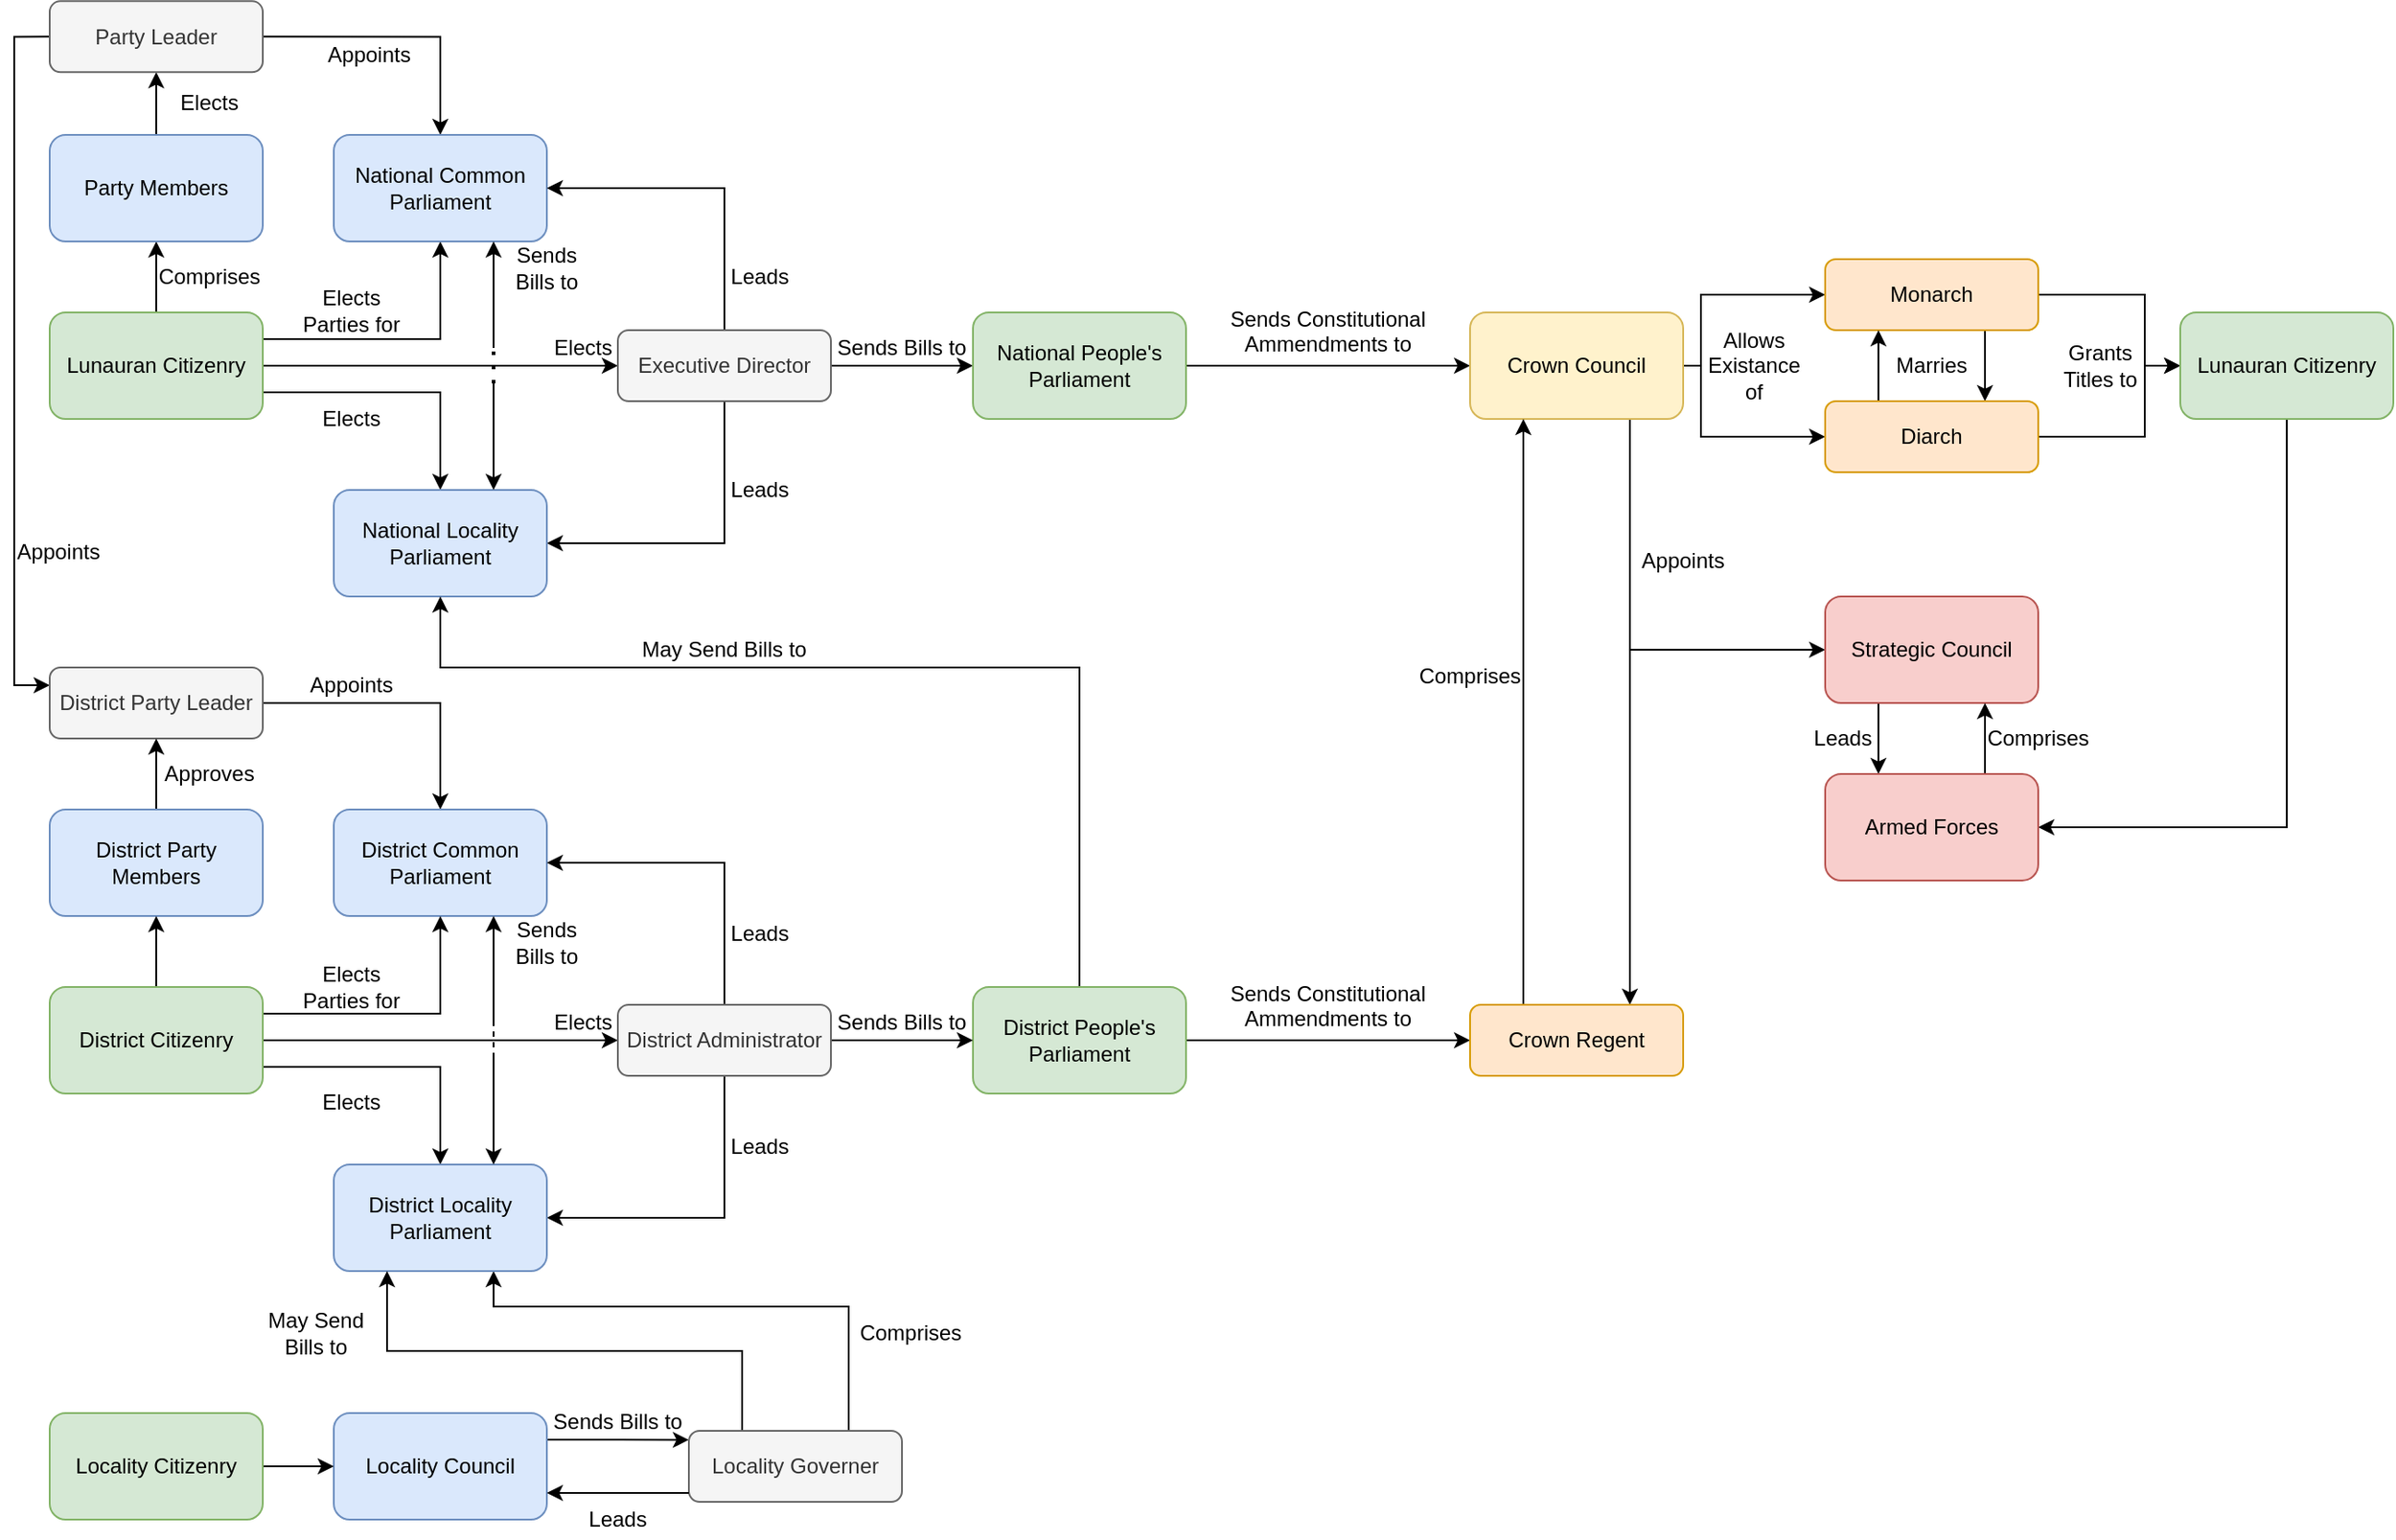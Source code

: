 <mxfile version="24.4.0" type="device">
  <diagram name="Page-1" id="6h7XjxKtgOni8jH2CvwF">
    <mxGraphModel dx="636" dy="606" grid="0" gridSize="10" guides="1" tooltips="1" connect="1" arrows="1" fold="1" page="0" pageScale="1" pageWidth="827" pageHeight="1169" math="0" shadow="0">
      <root>
        <mxCell id="0" />
        <mxCell id="1" parent="0" />
        <mxCell id="_URF-IYy2UcD4--xPC-q-4" style="edgeStyle=orthogonalEdgeStyle;rounded=0;orthogonalLoop=1;jettySize=auto;html=1;exitX=0.5;exitY=0;exitDx=0;exitDy=0;entryX=0.5;entryY=1;entryDx=0;entryDy=0;" parent="1" source="_URF-IYy2UcD4--xPC-q-2" target="_URF-IYy2UcD4--xPC-q-3" edge="1">
          <mxGeometry relative="1" as="geometry" />
        </mxCell>
        <mxCell id="_URF-IYy2UcD4--xPC-q-30" style="edgeStyle=orthogonalEdgeStyle;rounded=0;orthogonalLoop=1;jettySize=auto;html=1;exitX=1;exitY=0.25;exitDx=0;exitDy=0;entryX=0.5;entryY=1;entryDx=0;entryDy=0;" parent="1" source="_URF-IYy2UcD4--xPC-q-2" target="_URF-IYy2UcD4--xPC-q-9" edge="1">
          <mxGeometry relative="1" as="geometry" />
        </mxCell>
        <mxCell id="_URF-IYy2UcD4--xPC-q-31" style="edgeStyle=orthogonalEdgeStyle;rounded=0;orthogonalLoop=1;jettySize=auto;html=1;exitX=1;exitY=0.5;exitDx=0;exitDy=0;entryX=0;entryY=0.5;entryDx=0;entryDy=0;" parent="1" source="_URF-IYy2UcD4--xPC-q-2" target="_URF-IYy2UcD4--xPC-q-14" edge="1">
          <mxGeometry relative="1" as="geometry" />
        </mxCell>
        <mxCell id="_URF-IYy2UcD4--xPC-q-32" style="edgeStyle=orthogonalEdgeStyle;rounded=0;orthogonalLoop=1;jettySize=auto;html=1;exitX=1;exitY=0.75;exitDx=0;exitDy=0;entryX=0.5;entryY=0;entryDx=0;entryDy=0;" parent="1" source="_URF-IYy2UcD4--xPC-q-2" target="_URF-IYy2UcD4--xPC-q-21" edge="1">
          <mxGeometry relative="1" as="geometry" />
        </mxCell>
        <mxCell id="_URF-IYy2UcD4--xPC-q-2" value="Lunauran Citizenry" style="rounded=1;whiteSpace=wrap;html=1;fillColor=#d5e8d4;strokeColor=#82b366;" parent="1" vertex="1">
          <mxGeometry x="720" y="440" width="120" height="60" as="geometry" />
        </mxCell>
        <mxCell id="_URF-IYy2UcD4--xPC-q-7" style="edgeStyle=orthogonalEdgeStyle;rounded=0;orthogonalLoop=1;jettySize=auto;html=1;exitX=0.5;exitY=0;exitDx=0;exitDy=0;entryX=0.5;entryY=1;entryDx=0;entryDy=0;" parent="1" source="_URF-IYy2UcD4--xPC-q-3" target="_URF-IYy2UcD4--xPC-q-6" edge="1">
          <mxGeometry relative="1" as="geometry" />
        </mxCell>
        <mxCell id="_URF-IYy2UcD4--xPC-q-3" value="Party Members" style="rounded=1;whiteSpace=wrap;html=1;fillColor=#dae8fc;strokeColor=#6c8ebf;" parent="1" vertex="1">
          <mxGeometry x="720" y="340" width="120" height="60" as="geometry" />
        </mxCell>
        <mxCell id="_URF-IYy2UcD4--xPC-q-5" value="Comprises" style="text;html=1;strokeColor=none;fillColor=none;align=center;verticalAlign=middle;whiteSpace=wrap;rounded=0;" parent="1" vertex="1">
          <mxGeometry x="780" y="400" width="60" height="40" as="geometry" />
        </mxCell>
        <mxCell id="_URF-IYy2UcD4--xPC-q-12" style="edgeStyle=orthogonalEdgeStyle;rounded=0;orthogonalLoop=1;jettySize=auto;html=1;exitX=1;exitY=0.5;exitDx=0;exitDy=0;entryX=0.5;entryY=0;entryDx=0;entryDy=0;" parent="1" source="_URF-IYy2UcD4--xPC-q-6" target="_URF-IYy2UcD4--xPC-q-9" edge="1">
          <mxGeometry relative="1" as="geometry" />
        </mxCell>
        <mxCell id="Ne2coA8cGAYrNEIjAPdo-8" style="edgeStyle=orthogonalEdgeStyle;rounded=0;orthogonalLoop=1;jettySize=auto;html=1;exitX=0;exitY=0.5;exitDx=0;exitDy=0;entryX=0;entryY=0.25;entryDx=0;entryDy=0;" parent="1" source="_URF-IYy2UcD4--xPC-q-6" target="Ne2coA8cGAYrNEIjAPdo-5" edge="1">
          <mxGeometry relative="1" as="geometry">
            <Array as="points">
              <mxPoint x="700" y="285" />
              <mxPoint x="700" y="650" />
            </Array>
          </mxGeometry>
        </mxCell>
        <mxCell id="_URF-IYy2UcD4--xPC-q-6" value="Party Leader" style="rounded=1;whiteSpace=wrap;html=1;fillColor=#f5f5f5;fontColor=#333333;strokeColor=#666666;" parent="1" vertex="1">
          <mxGeometry x="720" y="264.66" width="120" height="40" as="geometry" />
        </mxCell>
        <mxCell id="_URF-IYy2UcD4--xPC-q-8" value="Elects" style="text;html=1;strokeColor=none;fillColor=none;align=center;verticalAlign=middle;whiteSpace=wrap;rounded=0;" parent="1" vertex="1">
          <mxGeometry x="780" y="304.66" width="60" height="35.34" as="geometry" />
        </mxCell>
        <mxCell id="_URF-IYy2UcD4--xPC-q-9" value="National Common Parliament" style="rounded=1;whiteSpace=wrap;html=1;fillColor=#dae8fc;strokeColor=#6c8ebf;" parent="1" vertex="1">
          <mxGeometry x="880" y="340" width="120" height="60" as="geometry" />
        </mxCell>
        <mxCell id="_URF-IYy2UcD4--xPC-q-11" value="Elects Parties for" style="text;html=1;strokeColor=none;fillColor=none;align=center;verticalAlign=middle;whiteSpace=wrap;rounded=0;" parent="1" vertex="1">
          <mxGeometry x="860" y="424" width="60" height="30" as="geometry" />
        </mxCell>
        <mxCell id="_URF-IYy2UcD4--xPC-q-13" value="Appoints" style="text;html=1;strokeColor=none;fillColor=none;align=center;verticalAlign=middle;whiteSpace=wrap;rounded=0;" parent="1" vertex="1">
          <mxGeometry x="870" y="280" width="60" height="30" as="geometry" />
        </mxCell>
        <mxCell id="_URF-IYy2UcD4--xPC-q-24" style="edgeStyle=orthogonalEdgeStyle;rounded=0;orthogonalLoop=1;jettySize=auto;html=1;exitX=0.5;exitY=0;exitDx=0;exitDy=0;entryX=1;entryY=0.5;entryDx=0;entryDy=0;" parent="1" source="_URF-IYy2UcD4--xPC-q-14" target="_URF-IYy2UcD4--xPC-q-9" edge="1">
          <mxGeometry relative="1" as="geometry" />
        </mxCell>
        <mxCell id="_URF-IYy2UcD4--xPC-q-26" style="edgeStyle=orthogonalEdgeStyle;rounded=0;orthogonalLoop=1;jettySize=auto;html=1;exitX=0.5;exitY=1;exitDx=0;exitDy=0;entryX=1;entryY=0.5;entryDx=0;entryDy=0;" parent="1" source="_URF-IYy2UcD4--xPC-q-14" target="_URF-IYy2UcD4--xPC-q-21" edge="1">
          <mxGeometry relative="1" as="geometry" />
        </mxCell>
        <mxCell id="Ne2coA8cGAYrNEIjAPdo-2" style="edgeStyle=orthogonalEdgeStyle;rounded=0;orthogonalLoop=1;jettySize=auto;html=1;exitX=1;exitY=0.5;exitDx=0;exitDy=0;entryX=0;entryY=0.5;entryDx=0;entryDy=0;" parent="1" source="_URF-IYy2UcD4--xPC-q-14" target="Ne2coA8cGAYrNEIjAPdo-1" edge="1">
          <mxGeometry relative="1" as="geometry" />
        </mxCell>
        <mxCell id="_URF-IYy2UcD4--xPC-q-14" value="Executive Director" style="rounded=1;whiteSpace=wrap;html=1;fillColor=#f5f5f5;fontColor=#333333;strokeColor=#666666;" parent="1" vertex="1">
          <mxGeometry x="1040" y="450" width="120" height="40" as="geometry" />
        </mxCell>
        <mxCell id="_URF-IYy2UcD4--xPC-q-16" value="Elects" style="text;html=1;align=center;verticalAlign=middle;resizable=1;points=[];autosize=1;strokeColor=none;fillColor=none;" parent="1" vertex="1">
          <mxGeometry x="1000" y="450" width="40" height="20" as="geometry" />
        </mxCell>
        <mxCell id="_URF-IYy2UcD4--xPC-q-20" value="Leads" style="text;html=1;strokeColor=none;fillColor=none;align=center;verticalAlign=middle;whiteSpace=wrap;rounded=0;" parent="1" vertex="1">
          <mxGeometry x="1100" y="400" width="40" height="40" as="geometry" />
        </mxCell>
        <mxCell id="_URF-IYy2UcD4--xPC-q-21" value="National Locality Parliament" style="rounded=1;whiteSpace=wrap;html=1;fillColor=#dae8fc;strokeColor=#6c8ebf;" parent="1" vertex="1">
          <mxGeometry x="880" y="540" width="120" height="60" as="geometry" />
        </mxCell>
        <mxCell id="_URF-IYy2UcD4--xPC-q-28" value="Leads" style="text;html=1;strokeColor=none;fillColor=none;align=center;verticalAlign=middle;whiteSpace=wrap;rounded=0;" parent="1" vertex="1">
          <mxGeometry x="1100" y="520" width="40" height="40" as="geometry" />
        </mxCell>
        <mxCell id="_URF-IYy2UcD4--xPC-q-29" value="Elects" style="text;html=1;strokeColor=none;fillColor=none;align=center;verticalAlign=middle;whiteSpace=wrap;rounded=0;" parent="1" vertex="1">
          <mxGeometry x="860" y="485" width="60" height="30" as="geometry" />
        </mxCell>
        <mxCell id="_URF-IYy2UcD4--xPC-q-33" value="" style="endArrow=classic;html=1;rounded=0;entryX=0.75;entryY=1;entryDx=0;entryDy=0;" parent="1" target="_URF-IYy2UcD4--xPC-q-9" edge="1">
          <mxGeometry width="50" height="50" relative="1" as="geometry">
            <mxPoint x="970" y="460" as="sourcePoint" />
            <mxPoint x="990" y="420" as="targetPoint" />
          </mxGeometry>
        </mxCell>
        <mxCell id="_URF-IYy2UcD4--xPC-q-35" value="" style="endArrow=none;html=1;rounded=0;entryX=0.75;entryY=1;entryDx=0;entryDy=0;startArrow=classic;startFill=1;endFill=0;" parent="1" edge="1">
          <mxGeometry width="50" height="50" relative="1" as="geometry">
            <mxPoint x="970" y="540" as="sourcePoint" />
            <mxPoint x="970" y="480" as="targetPoint" />
          </mxGeometry>
        </mxCell>
        <mxCell id="_URF-IYy2UcD4--xPC-q-36" value="" style="endArrow=none;dashed=1;html=1;dashPattern=1 3;strokeWidth=2;rounded=0;" parent="1" edge="1">
          <mxGeometry width="50" height="50" relative="1" as="geometry">
            <mxPoint x="970" y="480" as="sourcePoint" />
            <mxPoint x="970" y="460" as="targetPoint" />
          </mxGeometry>
        </mxCell>
        <mxCell id="_URF-IYy2UcD4--xPC-q-37" value="Sends Bills to" style="text;html=1;strokeColor=none;fillColor=none;align=center;verticalAlign=middle;whiteSpace=wrap;rounded=0;" parent="1" vertex="1">
          <mxGeometry x="970" y="400" width="60" height="30" as="geometry" />
        </mxCell>
        <mxCell id="Ne2coA8cGAYrNEIjAPdo-53" style="edgeStyle=orthogonalEdgeStyle;rounded=0;orthogonalLoop=1;jettySize=auto;html=1;exitX=1;exitY=0.5;exitDx=0;exitDy=0;entryX=0;entryY=0.5;entryDx=0;entryDy=0;" parent="1" source="Ne2coA8cGAYrNEIjAPdo-1" target="Ne2coA8cGAYrNEIjAPdo-51" edge="1">
          <mxGeometry relative="1" as="geometry" />
        </mxCell>
        <mxCell id="Ne2coA8cGAYrNEIjAPdo-1" value="National People&#39;s Parliament" style="rounded=1;whiteSpace=wrap;html=1;fillColor=#d5e8d4;strokeColor=#82b366;" parent="1" vertex="1">
          <mxGeometry x="1240" y="440" width="120" height="60" as="geometry" />
        </mxCell>
        <mxCell id="Ne2coA8cGAYrNEIjAPdo-3" value="Sends Bills to" style="text;html=1;strokeColor=none;fillColor=none;align=center;verticalAlign=middle;whiteSpace=wrap;rounded=0;" parent="1" vertex="1">
          <mxGeometry x="1160" y="450" width="80" height="20" as="geometry" />
        </mxCell>
        <mxCell id="Ne2coA8cGAYrNEIjAPdo-30" style="edgeStyle=orthogonalEdgeStyle;rounded=0;orthogonalLoop=1;jettySize=auto;html=1;exitX=0.5;exitY=0;exitDx=0;exitDy=0;entryX=0.5;entryY=1;entryDx=0;entryDy=0;" parent="1" source="Ne2coA8cGAYrNEIjAPdo-4" target="_URF-IYy2UcD4--xPC-q-21" edge="1">
          <mxGeometry relative="1" as="geometry">
            <Array as="points">
              <mxPoint x="1300" y="640" />
              <mxPoint x="940" y="640" />
            </Array>
          </mxGeometry>
        </mxCell>
        <mxCell id="Ne2coA8cGAYrNEIjAPdo-54" style="edgeStyle=orthogonalEdgeStyle;rounded=0;orthogonalLoop=1;jettySize=auto;html=1;exitX=1;exitY=0.5;exitDx=0;exitDy=0;entryX=0;entryY=0.5;entryDx=0;entryDy=0;" parent="1" source="Ne2coA8cGAYrNEIjAPdo-4" target="Ne2coA8cGAYrNEIjAPdo-52" edge="1">
          <mxGeometry relative="1" as="geometry" />
        </mxCell>
        <mxCell id="Ne2coA8cGAYrNEIjAPdo-4" value="District People&#39;s Parliament" style="rounded=1;whiteSpace=wrap;html=1;fillColor=#d5e8d4;strokeColor=#82b366;" parent="1" vertex="1">
          <mxGeometry x="1240" y="820" width="120" height="60" as="geometry" />
        </mxCell>
        <mxCell id="Ne2coA8cGAYrNEIjAPdo-13" style="edgeStyle=orthogonalEdgeStyle;rounded=0;orthogonalLoop=1;jettySize=auto;html=1;exitX=1;exitY=0.5;exitDx=0;exitDy=0;entryX=0.5;entryY=0;entryDx=0;entryDy=0;" parent="1" source="Ne2coA8cGAYrNEIjAPdo-5" target="Ne2coA8cGAYrNEIjAPdo-12" edge="1">
          <mxGeometry relative="1" as="geometry" />
        </mxCell>
        <mxCell id="Ne2coA8cGAYrNEIjAPdo-5" value="District Party Leader" style="rounded=1;whiteSpace=wrap;html=1;fillColor=#f5f5f5;fontColor=#333333;strokeColor=#666666;" parent="1" vertex="1">
          <mxGeometry x="720" y="640" width="120" height="40" as="geometry" />
        </mxCell>
        <mxCell id="Ne2coA8cGAYrNEIjAPdo-7" value="Appoints" style="text;html=1;strokeColor=none;fillColor=none;align=center;verticalAlign=middle;whiteSpace=wrap;rounded=0;" parent="1" vertex="1">
          <mxGeometry x="700" y="560" width="50" height="30" as="geometry" />
        </mxCell>
        <mxCell id="Ne2coA8cGAYrNEIjAPdo-10" style="edgeStyle=orthogonalEdgeStyle;rounded=0;orthogonalLoop=1;jettySize=auto;html=1;exitX=0.5;exitY=0;exitDx=0;exitDy=0;entryX=0.5;entryY=1;entryDx=0;entryDy=0;" parent="1" source="Ne2coA8cGAYrNEIjAPdo-9" target="Ne2coA8cGAYrNEIjAPdo-5" edge="1">
          <mxGeometry relative="1" as="geometry" />
        </mxCell>
        <mxCell id="Ne2coA8cGAYrNEIjAPdo-9" value="District Party Members" style="rounded=1;whiteSpace=wrap;html=1;fillColor=#dae8fc;strokeColor=#6c8ebf;" parent="1" vertex="1">
          <mxGeometry x="720" y="720" width="120" height="60" as="geometry" />
        </mxCell>
        <mxCell id="Ne2coA8cGAYrNEIjAPdo-11" value="Approves" style="text;html=1;strokeColor=none;fillColor=none;align=center;verticalAlign=middle;whiteSpace=wrap;rounded=0;" parent="1" vertex="1">
          <mxGeometry x="780" y="680" width="60" height="40" as="geometry" />
        </mxCell>
        <mxCell id="Ne2coA8cGAYrNEIjAPdo-12" value="District Common Parliament" style="rounded=1;whiteSpace=wrap;html=1;fillColor=#dae8fc;strokeColor=#6c8ebf;" parent="1" vertex="1">
          <mxGeometry x="880" y="720" width="120" height="60" as="geometry" />
        </mxCell>
        <mxCell id="Ne2coA8cGAYrNEIjAPdo-15" style="edgeStyle=orthogonalEdgeStyle;rounded=0;orthogonalLoop=1;jettySize=auto;html=1;exitX=0.5;exitY=0;exitDx=0;exitDy=0;entryX=0.5;entryY=1;entryDx=0;entryDy=0;" parent="1" source="Ne2coA8cGAYrNEIjAPdo-14" target="Ne2coA8cGAYrNEIjAPdo-9" edge="1">
          <mxGeometry relative="1" as="geometry" />
        </mxCell>
        <mxCell id="Ne2coA8cGAYrNEIjAPdo-18" style="edgeStyle=orthogonalEdgeStyle;rounded=0;orthogonalLoop=1;jettySize=auto;html=1;exitX=1;exitY=0.25;exitDx=0;exitDy=0;entryX=0.5;entryY=1;entryDx=0;entryDy=0;" parent="1" source="Ne2coA8cGAYrNEIjAPdo-14" target="Ne2coA8cGAYrNEIjAPdo-12" edge="1">
          <mxGeometry relative="1" as="geometry" />
        </mxCell>
        <mxCell id="Ne2coA8cGAYrNEIjAPdo-19" style="edgeStyle=orthogonalEdgeStyle;rounded=0;orthogonalLoop=1;jettySize=auto;html=1;exitX=1;exitY=0.75;exitDx=0;exitDy=0;entryX=0.5;entryY=0;entryDx=0;entryDy=0;" parent="1" source="Ne2coA8cGAYrNEIjAPdo-14" target="Ne2coA8cGAYrNEIjAPdo-17" edge="1">
          <mxGeometry relative="1" as="geometry" />
        </mxCell>
        <mxCell id="Ne2coA8cGAYrNEIjAPdo-22" style="edgeStyle=orthogonalEdgeStyle;rounded=0;orthogonalLoop=1;jettySize=auto;html=1;exitX=1;exitY=0.5;exitDx=0;exitDy=0;entryX=0;entryY=0.5;entryDx=0;entryDy=0;" parent="1" source="Ne2coA8cGAYrNEIjAPdo-14" target="Ne2coA8cGAYrNEIjAPdo-16" edge="1">
          <mxGeometry relative="1" as="geometry" />
        </mxCell>
        <mxCell id="Ne2coA8cGAYrNEIjAPdo-14" value="District Citizenry" style="rounded=1;whiteSpace=wrap;html=1;fillColor=#d5e8d4;strokeColor=#82b366;" parent="1" vertex="1">
          <mxGeometry x="720" y="820" width="120" height="60" as="geometry" />
        </mxCell>
        <mxCell id="Ne2coA8cGAYrNEIjAPdo-28" style="edgeStyle=orthogonalEdgeStyle;rounded=0;orthogonalLoop=1;jettySize=auto;html=1;exitX=1;exitY=0.5;exitDx=0;exitDy=0;entryX=0;entryY=0.5;entryDx=0;entryDy=0;" parent="1" source="Ne2coA8cGAYrNEIjAPdo-16" target="Ne2coA8cGAYrNEIjAPdo-4" edge="1">
          <mxGeometry relative="1" as="geometry" />
        </mxCell>
        <mxCell id="Ne2coA8cGAYrNEIjAPdo-32" style="edgeStyle=orthogonalEdgeStyle;rounded=0;orthogonalLoop=1;jettySize=auto;html=1;exitX=0.5;exitY=0;exitDx=0;exitDy=0;entryX=1;entryY=0.5;entryDx=0;entryDy=0;" parent="1" source="Ne2coA8cGAYrNEIjAPdo-16" target="Ne2coA8cGAYrNEIjAPdo-12" edge="1">
          <mxGeometry relative="1" as="geometry" />
        </mxCell>
        <mxCell id="Ne2coA8cGAYrNEIjAPdo-33" style="edgeStyle=orthogonalEdgeStyle;rounded=0;orthogonalLoop=1;jettySize=auto;html=1;exitX=0.5;exitY=1;exitDx=0;exitDy=0;entryX=1;entryY=0.5;entryDx=0;entryDy=0;" parent="1" source="Ne2coA8cGAYrNEIjAPdo-16" target="Ne2coA8cGAYrNEIjAPdo-17" edge="1">
          <mxGeometry relative="1" as="geometry" />
        </mxCell>
        <mxCell id="Ne2coA8cGAYrNEIjAPdo-16" value="District Administrator" style="rounded=1;whiteSpace=wrap;html=1;fillColor=#f5f5f5;fontColor=#333333;strokeColor=#666666;" parent="1" vertex="1">
          <mxGeometry x="1040" y="830" width="120" height="40" as="geometry" />
        </mxCell>
        <mxCell id="Ne2coA8cGAYrNEIjAPdo-48" style="edgeStyle=orthogonalEdgeStyle;rounded=0;orthogonalLoop=1;jettySize=auto;html=1;exitX=0.75;exitY=1;exitDx=0;exitDy=0;entryX=0.75;entryY=0;entryDx=0;entryDy=0;startArrow=classic;startFill=1;endArrow=none;endFill=0;" parent="1" source="Ne2coA8cGAYrNEIjAPdo-17" target="Ne2coA8cGAYrNEIjAPdo-40" edge="1">
          <mxGeometry relative="1" as="geometry">
            <Array as="points">
              <mxPoint x="970" y="1000" />
              <mxPoint x="1170" y="1000" />
            </Array>
          </mxGeometry>
        </mxCell>
        <mxCell id="Ne2coA8cGAYrNEIjAPdo-17" value="District Locality Parliament" style="rounded=1;whiteSpace=wrap;html=1;fillColor=#dae8fc;strokeColor=#6c8ebf;" parent="1" vertex="1">
          <mxGeometry x="880" y="920" width="120" height="60" as="geometry" />
        </mxCell>
        <mxCell id="Ne2coA8cGAYrNEIjAPdo-20" value="" style="endArrow=classic;html=1;rounded=0;entryX=0.75;entryY=1;entryDx=0;entryDy=0;" parent="1" target="Ne2coA8cGAYrNEIjAPdo-12" edge="1">
          <mxGeometry width="50" height="50" relative="1" as="geometry">
            <mxPoint x="970" y="840" as="sourcePoint" />
            <mxPoint x="940" y="690" as="targetPoint" />
          </mxGeometry>
        </mxCell>
        <mxCell id="Ne2coA8cGAYrNEIjAPdo-21" value="" style="endArrow=classic;html=1;rounded=0;entryX=0.75;entryY=0;entryDx=0;entryDy=0;" parent="1" target="Ne2coA8cGAYrNEIjAPdo-17" edge="1">
          <mxGeometry width="50" height="50" relative="1" as="geometry">
            <mxPoint x="970" y="860" as="sourcePoint" />
            <mxPoint x="970" y="820" as="targetPoint" />
          </mxGeometry>
        </mxCell>
        <mxCell id="Ne2coA8cGAYrNEIjAPdo-23" value="" style="endArrow=none;dashed=1;html=1;rounded=0;" parent="1" edge="1">
          <mxGeometry width="50" height="50" relative="1" as="geometry">
            <mxPoint x="970" y="860" as="sourcePoint" />
            <mxPoint x="970" y="840" as="targetPoint" />
          </mxGeometry>
        </mxCell>
        <mxCell id="Ne2coA8cGAYrNEIjAPdo-24" value="Elects Parties for" style="text;html=1;strokeColor=none;fillColor=none;align=center;verticalAlign=middle;whiteSpace=wrap;rounded=0;" parent="1" vertex="1">
          <mxGeometry x="860" y="805" width="60" height="30" as="geometry" />
        </mxCell>
        <mxCell id="Ne2coA8cGAYrNEIjAPdo-25" value="Sends Bills to" style="text;html=1;strokeColor=none;fillColor=none;align=center;verticalAlign=middle;whiteSpace=wrap;rounded=0;" parent="1" vertex="1">
          <mxGeometry x="970" y="780" width="60" height="30" as="geometry" />
        </mxCell>
        <mxCell id="Ne2coA8cGAYrNEIjAPdo-26" value="Elects" style="text;html=1;align=center;verticalAlign=middle;resizable=1;points=[];autosize=1;strokeColor=none;fillColor=none;" parent="1" vertex="1">
          <mxGeometry x="1000" y="830" width="40" height="20" as="geometry" />
        </mxCell>
        <mxCell id="Ne2coA8cGAYrNEIjAPdo-27" value="Elects" style="text;html=1;strokeColor=none;fillColor=none;align=center;verticalAlign=middle;whiteSpace=wrap;rounded=0;" parent="1" vertex="1">
          <mxGeometry x="860" y="870" width="60" height="30" as="geometry" />
        </mxCell>
        <mxCell id="Ne2coA8cGAYrNEIjAPdo-29" value="Sends Bills to" style="text;html=1;strokeColor=none;fillColor=none;align=center;verticalAlign=middle;whiteSpace=wrap;rounded=0;" parent="1" vertex="1">
          <mxGeometry x="1160" y="830" width="80" height="20" as="geometry" />
        </mxCell>
        <mxCell id="Ne2coA8cGAYrNEIjAPdo-31" value="May Send Bills to" style="text;html=1;strokeColor=none;fillColor=none;align=center;verticalAlign=middle;whiteSpace=wrap;rounded=0;" parent="1" vertex="1">
          <mxGeometry x="1040" y="620" width="120" height="20" as="geometry" />
        </mxCell>
        <mxCell id="Ne2coA8cGAYrNEIjAPdo-34" value="Leads" style="text;html=1;strokeColor=none;fillColor=none;align=center;verticalAlign=middle;whiteSpace=wrap;rounded=0;" parent="1" vertex="1">
          <mxGeometry x="1100" y="750" width="40" height="80" as="geometry" />
        </mxCell>
        <mxCell id="Ne2coA8cGAYrNEIjAPdo-35" value="Leads" style="text;html=1;strokeColor=none;fillColor=none;align=center;verticalAlign=middle;whiteSpace=wrap;rounded=0;" parent="1" vertex="1">
          <mxGeometry x="1100" y="870" width="40" height="80" as="geometry" />
        </mxCell>
        <mxCell id="Ne2coA8cGAYrNEIjAPdo-36" value="Appoints" style="text;html=1;strokeColor=none;fillColor=none;align=center;verticalAlign=middle;whiteSpace=wrap;rounded=0;" parent="1" vertex="1">
          <mxGeometry x="840" y="640" width="100" height="20" as="geometry" />
        </mxCell>
        <mxCell id="Ne2coA8cGAYrNEIjAPdo-42" style="edgeStyle=orthogonalEdgeStyle;rounded=0;orthogonalLoop=1;jettySize=auto;html=1;exitX=1;exitY=0.25;exitDx=0;exitDy=0;entryX=0;entryY=0.127;entryDx=0;entryDy=0;entryPerimeter=0;" parent="1" source="Ne2coA8cGAYrNEIjAPdo-37" target="Ne2coA8cGAYrNEIjAPdo-40" edge="1">
          <mxGeometry relative="1" as="geometry" />
        </mxCell>
        <mxCell id="Ne2coA8cGAYrNEIjAPdo-37" value="Locality Council" style="rounded=1;whiteSpace=wrap;html=1;fillColor=#dae8fc;strokeColor=#6c8ebf;" parent="1" vertex="1">
          <mxGeometry x="880" y="1060" width="120" height="60" as="geometry" />
        </mxCell>
        <mxCell id="Ne2coA8cGAYrNEIjAPdo-39" style="edgeStyle=orthogonalEdgeStyle;rounded=0;orthogonalLoop=1;jettySize=auto;html=1;exitX=1;exitY=0.5;exitDx=0;exitDy=0;entryX=0;entryY=0.5;entryDx=0;entryDy=0;" parent="1" source="Ne2coA8cGAYrNEIjAPdo-38" target="Ne2coA8cGAYrNEIjAPdo-37" edge="1">
          <mxGeometry relative="1" as="geometry" />
        </mxCell>
        <mxCell id="Ne2coA8cGAYrNEIjAPdo-38" value="Locality Citizenry" style="rounded=1;whiteSpace=wrap;html=1;fillColor=#d5e8d4;strokeColor=#82b366;" parent="1" vertex="1">
          <mxGeometry x="720" y="1060" width="120" height="60" as="geometry" />
        </mxCell>
        <mxCell id="Ne2coA8cGAYrNEIjAPdo-47" style="edgeStyle=orthogonalEdgeStyle;rounded=0;orthogonalLoop=1;jettySize=auto;html=1;exitX=0.25;exitY=0;exitDx=0;exitDy=0;entryX=0.25;entryY=1;entryDx=0;entryDy=0;" parent="1" source="Ne2coA8cGAYrNEIjAPdo-40" target="Ne2coA8cGAYrNEIjAPdo-17" edge="1">
          <mxGeometry relative="1" as="geometry" />
        </mxCell>
        <mxCell id="Ne2coA8cGAYrNEIjAPdo-40" value="Locality Governer" style="rounded=1;whiteSpace=wrap;html=1;fillColor=#f5f5f5;fontColor=#333333;strokeColor=#666666;" parent="1" vertex="1">
          <mxGeometry x="1080" y="1070" width="120" height="40" as="geometry" />
        </mxCell>
        <mxCell id="Ne2coA8cGAYrNEIjAPdo-44" value="" style="endArrow=classic;html=1;rounded=0;entryX=1;entryY=0.75;entryDx=0;entryDy=0;exitX=0;exitY=0.875;exitDx=0;exitDy=0;exitPerimeter=0;" parent="1" source="Ne2coA8cGAYrNEIjAPdo-40" target="Ne2coA8cGAYrNEIjAPdo-37" edge="1">
          <mxGeometry width="50" height="50" relative="1" as="geometry">
            <mxPoint x="1060" y="1180" as="sourcePoint" />
            <mxPoint x="1010" y="1170" as="targetPoint" />
          </mxGeometry>
        </mxCell>
        <mxCell id="Ne2coA8cGAYrNEIjAPdo-45" value="Sends Bills to" style="text;html=1;strokeColor=none;fillColor=none;align=center;verticalAlign=middle;whiteSpace=wrap;rounded=0;" parent="1" vertex="1">
          <mxGeometry x="1000" y="1060" width="80" height="10" as="geometry" />
        </mxCell>
        <mxCell id="Ne2coA8cGAYrNEIjAPdo-46" value="Leads" style="text;html=1;strokeColor=none;fillColor=none;align=center;verticalAlign=middle;whiteSpace=wrap;rounded=0;" parent="1" vertex="1">
          <mxGeometry x="1000" y="1110" width="80" height="20" as="geometry" />
        </mxCell>
        <mxCell id="Ne2coA8cGAYrNEIjAPdo-49" value="Comprises" style="text;html=1;strokeColor=none;fillColor=none;align=center;verticalAlign=middle;whiteSpace=wrap;rounded=0;" parent="1" vertex="1">
          <mxGeometry x="1170" y="1000" width="70" height="30" as="geometry" />
        </mxCell>
        <mxCell id="Ne2coA8cGAYrNEIjAPdo-50" value="May Send Bills to" style="text;html=1;strokeColor=none;fillColor=none;align=center;verticalAlign=middle;whiteSpace=wrap;rounded=0;" parent="1" vertex="1">
          <mxGeometry x="830" y="1000" width="80" height="30" as="geometry" />
        </mxCell>
        <mxCell id="Ne2coA8cGAYrNEIjAPdo-60" style="edgeStyle=orthogonalEdgeStyle;rounded=0;orthogonalLoop=1;jettySize=auto;html=1;exitX=0.75;exitY=1;exitDx=0;exitDy=0;entryX=0.75;entryY=0;entryDx=0;entryDy=0;" parent="1" source="Ne2coA8cGAYrNEIjAPdo-51" target="Ne2coA8cGAYrNEIjAPdo-52" edge="1">
          <mxGeometry relative="1" as="geometry" />
        </mxCell>
        <mxCell id="Ne2coA8cGAYrNEIjAPdo-71" style="edgeStyle=orthogonalEdgeStyle;rounded=0;orthogonalLoop=1;jettySize=auto;html=1;exitX=1;exitY=0.5;exitDx=0;exitDy=0;entryX=0;entryY=0.5;entryDx=0;entryDy=0;" parent="1" source="Ne2coA8cGAYrNEIjAPdo-51" target="Ne2coA8cGAYrNEIjAPdo-65" edge="1">
          <mxGeometry relative="1" as="geometry">
            <Array as="points">
              <mxPoint x="1650" y="470" />
              <mxPoint x="1650" y="430" />
            </Array>
          </mxGeometry>
        </mxCell>
        <mxCell id="Ne2coA8cGAYrNEIjAPdo-72" style="edgeStyle=orthogonalEdgeStyle;rounded=0;orthogonalLoop=1;jettySize=auto;html=1;exitX=1;exitY=0.5;exitDx=0;exitDy=0;entryX=0;entryY=0.5;entryDx=0;entryDy=0;" parent="1" source="Ne2coA8cGAYrNEIjAPdo-51" target="Ne2coA8cGAYrNEIjAPdo-67" edge="1">
          <mxGeometry relative="1" as="geometry">
            <Array as="points">
              <mxPoint x="1650" y="470" />
              <mxPoint x="1650" y="510" />
            </Array>
          </mxGeometry>
        </mxCell>
        <mxCell id="Ne2coA8cGAYrNEIjAPdo-81" style="edgeStyle=orthogonalEdgeStyle;rounded=0;orthogonalLoop=1;jettySize=auto;html=1;exitX=0.75;exitY=1;exitDx=0;exitDy=0;entryX=0;entryY=0.5;entryDx=0;entryDy=0;" parent="1" source="Ne2coA8cGAYrNEIjAPdo-51" target="Ne2coA8cGAYrNEIjAPdo-80" edge="1">
          <mxGeometry relative="1" as="geometry" />
        </mxCell>
        <mxCell id="Ne2coA8cGAYrNEIjAPdo-51" value="Crown Council" style="rounded=1;whiteSpace=wrap;html=1;fillColor=#fff2cc;strokeColor=#d6b656;" parent="1" vertex="1">
          <mxGeometry x="1520" y="440" width="120" height="60" as="geometry" />
        </mxCell>
        <mxCell id="Ne2coA8cGAYrNEIjAPdo-58" style="edgeStyle=orthogonalEdgeStyle;rounded=0;orthogonalLoop=1;jettySize=auto;html=1;exitX=0.25;exitY=0;exitDx=0;exitDy=0;entryX=0.25;entryY=1;entryDx=0;entryDy=0;" parent="1" source="Ne2coA8cGAYrNEIjAPdo-52" target="Ne2coA8cGAYrNEIjAPdo-51" edge="1">
          <mxGeometry relative="1" as="geometry" />
        </mxCell>
        <mxCell id="Ne2coA8cGAYrNEIjAPdo-52" value="Crown Regent" style="rounded=1;whiteSpace=wrap;html=1;fillColor=#ffe6cc;strokeColor=#d79b00;" parent="1" vertex="1">
          <mxGeometry x="1520" y="830" width="120" height="40" as="geometry" />
        </mxCell>
        <mxCell id="Ne2coA8cGAYrNEIjAPdo-57" value="Comprises" style="text;html=1;strokeColor=none;fillColor=none;align=center;verticalAlign=middle;whiteSpace=wrap;rounded=0;" parent="1" vertex="1">
          <mxGeometry x="1490" y="630" width="60" height="30" as="geometry" />
        </mxCell>
        <mxCell id="Ne2coA8cGAYrNEIjAPdo-61" value="Appoints" style="text;html=1;strokeColor=none;fillColor=none;align=center;verticalAlign=middle;whiteSpace=wrap;rounded=0;" parent="1" vertex="1">
          <mxGeometry x="1610" y="560" width="60" height="40" as="geometry" />
        </mxCell>
        <mxCell id="Ne2coA8cGAYrNEIjAPdo-62" value="&lt;span style=&quot;color: rgb(0, 0, 0); font-family: Helvetica; font-size: 12px; font-style: normal; font-variant-ligatures: normal; font-variant-caps: normal; font-weight: 400; letter-spacing: normal; orphans: 2; text-indent: 0px; text-transform: none; widows: 2; word-spacing: 0px; -webkit-text-stroke-width: 0px; background-color: rgb(255, 255, 255); text-decoration-thickness: initial; text-decoration-style: initial; text-decoration-color: initial; float: none; display: inline !important;&quot;&gt;Sends Constitutional Ammendments to&lt;/span&gt;" style="text;whiteSpace=wrap;html=1;align=center;" parent="1" vertex="1">
          <mxGeometry x="1360" y="810" width="160" height="40" as="geometry" />
        </mxCell>
        <mxCell id="Ne2coA8cGAYrNEIjAPdo-63" value="&lt;span style=&quot;color: rgb(0, 0, 0); font-family: Helvetica; font-size: 12px; font-style: normal; font-variant-ligatures: normal; font-variant-caps: normal; font-weight: 400; letter-spacing: normal; orphans: 2; text-indent: 0px; text-transform: none; widows: 2; word-spacing: 0px; -webkit-text-stroke-width: 0px; background-color: rgb(255, 255, 255); text-decoration-thickness: initial; text-decoration-style: initial; text-decoration-color: initial; float: none; display: inline !important;&quot;&gt;Sends Constitutional Ammendments to&lt;/span&gt;" style="text;whiteSpace=wrap;html=1;align=center;" parent="1" vertex="1">
          <mxGeometry x="1360" y="430" width="160" height="40" as="geometry" />
        </mxCell>
        <mxCell id="Ne2coA8cGAYrNEIjAPdo-69" style="edgeStyle=orthogonalEdgeStyle;rounded=0;orthogonalLoop=1;jettySize=auto;html=1;exitX=0.75;exitY=1;exitDx=0;exitDy=0;entryX=0.75;entryY=0;entryDx=0;entryDy=0;" parent="1" source="Ne2coA8cGAYrNEIjAPdo-65" target="Ne2coA8cGAYrNEIjAPdo-67" edge="1">
          <mxGeometry relative="1" as="geometry" />
        </mxCell>
        <mxCell id="Ne2coA8cGAYrNEIjAPdo-75" style="edgeStyle=orthogonalEdgeStyle;rounded=0;orthogonalLoop=1;jettySize=auto;html=1;exitX=1;exitY=0.5;exitDx=0;exitDy=0;entryX=0;entryY=0.5;entryDx=0;entryDy=0;" parent="1" source="Ne2coA8cGAYrNEIjAPdo-65" target="Ne2coA8cGAYrNEIjAPdo-74" edge="1">
          <mxGeometry relative="1" as="geometry">
            <Array as="points">
              <mxPoint x="1900" y="430" />
              <mxPoint x="1900" y="470" />
            </Array>
          </mxGeometry>
        </mxCell>
        <mxCell id="Ne2coA8cGAYrNEIjAPdo-65" value="Monarch" style="rounded=1;whiteSpace=wrap;html=1;fillColor=#ffe6cc;strokeColor=#d79b00;" parent="1" vertex="1">
          <mxGeometry x="1720" y="410" width="120" height="40" as="geometry" />
        </mxCell>
        <mxCell id="Ne2coA8cGAYrNEIjAPdo-68" style="edgeStyle=orthogonalEdgeStyle;rounded=0;orthogonalLoop=1;jettySize=auto;html=1;exitX=0.25;exitY=0;exitDx=0;exitDy=0;entryX=0.25;entryY=1;entryDx=0;entryDy=0;" parent="1" source="Ne2coA8cGAYrNEIjAPdo-67" target="Ne2coA8cGAYrNEIjAPdo-65" edge="1">
          <mxGeometry relative="1" as="geometry" />
        </mxCell>
        <mxCell id="Ne2coA8cGAYrNEIjAPdo-76" style="edgeStyle=orthogonalEdgeStyle;rounded=0;orthogonalLoop=1;jettySize=auto;html=1;exitX=1;exitY=0.5;exitDx=0;exitDy=0;entryX=0;entryY=0.5;entryDx=0;entryDy=0;" parent="1" source="Ne2coA8cGAYrNEIjAPdo-67" target="Ne2coA8cGAYrNEIjAPdo-74" edge="1">
          <mxGeometry relative="1" as="geometry">
            <Array as="points">
              <mxPoint x="1900" y="510" />
              <mxPoint x="1900" y="470" />
            </Array>
          </mxGeometry>
        </mxCell>
        <mxCell id="Ne2coA8cGAYrNEIjAPdo-67" value="Diarch" style="rounded=1;whiteSpace=wrap;html=1;fillColor=#ffe6cc;strokeColor=#d79b00;" parent="1" vertex="1">
          <mxGeometry x="1720" y="490" width="120" height="40" as="geometry" />
        </mxCell>
        <mxCell id="Ne2coA8cGAYrNEIjAPdo-70" value="Marries" style="text;html=1;strokeColor=none;fillColor=none;align=center;verticalAlign=middle;whiteSpace=wrap;rounded=0;" parent="1" vertex="1">
          <mxGeometry x="1750" y="450" width="60" height="40" as="geometry" />
        </mxCell>
        <mxCell id="Ne2coA8cGAYrNEIjAPdo-83" style="edgeStyle=orthogonalEdgeStyle;rounded=0;orthogonalLoop=1;jettySize=auto;html=1;exitX=0.5;exitY=1;exitDx=0;exitDy=0;entryX=1;entryY=0.5;entryDx=0;entryDy=0;" parent="1" source="Ne2coA8cGAYrNEIjAPdo-74" target="Ne2coA8cGAYrNEIjAPdo-82" edge="1">
          <mxGeometry relative="1" as="geometry" />
        </mxCell>
        <mxCell id="Ne2coA8cGAYrNEIjAPdo-74" value="Lunauran Citizenry" style="rounded=1;whiteSpace=wrap;html=1;fillColor=#d5e8d4;strokeColor=#82b366;" parent="1" vertex="1">
          <mxGeometry x="1920" y="440" width="120" height="60" as="geometry" />
        </mxCell>
        <mxCell id="Ne2coA8cGAYrNEIjAPdo-77" value="Grants Titles to" style="text;html=1;strokeColor=none;fillColor=none;align=center;verticalAlign=middle;whiteSpace=wrap;rounded=0;" parent="1" vertex="1">
          <mxGeometry x="1850" y="430" width="50" height="80" as="geometry" />
        </mxCell>
        <mxCell id="Ne2coA8cGAYrNEIjAPdo-79" value="Allows Existance of" style="text;html=1;strokeColor=none;fillColor=none;align=center;verticalAlign=middle;whiteSpace=wrap;rounded=0;" parent="1" vertex="1">
          <mxGeometry x="1650" y="430" width="60" height="80" as="geometry" />
        </mxCell>
        <mxCell id="Ne2coA8cGAYrNEIjAPdo-85" style="edgeStyle=orthogonalEdgeStyle;rounded=0;orthogonalLoop=1;jettySize=auto;html=1;exitX=0.25;exitY=1;exitDx=0;exitDy=0;entryX=0.25;entryY=0;entryDx=0;entryDy=0;" parent="1" source="Ne2coA8cGAYrNEIjAPdo-80" target="Ne2coA8cGAYrNEIjAPdo-82" edge="1">
          <mxGeometry relative="1" as="geometry" />
        </mxCell>
        <mxCell id="Ne2coA8cGAYrNEIjAPdo-80" value="Strategic Council" style="rounded=1;whiteSpace=wrap;html=1;fillColor=#f8cecc;strokeColor=#b85450;" parent="1" vertex="1">
          <mxGeometry x="1720" y="600" width="120" height="60" as="geometry" />
        </mxCell>
        <mxCell id="Ne2coA8cGAYrNEIjAPdo-86" style="edgeStyle=orthogonalEdgeStyle;rounded=0;orthogonalLoop=1;jettySize=auto;html=1;exitX=0.75;exitY=0;exitDx=0;exitDy=0;entryX=0.75;entryY=1;entryDx=0;entryDy=0;" parent="1" source="Ne2coA8cGAYrNEIjAPdo-82" target="Ne2coA8cGAYrNEIjAPdo-80" edge="1">
          <mxGeometry relative="1" as="geometry" />
        </mxCell>
        <mxCell id="Ne2coA8cGAYrNEIjAPdo-82" value="Armed Forces" style="rounded=1;whiteSpace=wrap;html=1;fillColor=#f8cecc;strokeColor=#b85450;" parent="1" vertex="1">
          <mxGeometry x="1720" y="700" width="120" height="60" as="geometry" />
        </mxCell>
        <mxCell id="Ne2coA8cGAYrNEIjAPdo-87" value="Comprises" style="text;html=1;strokeColor=none;fillColor=none;align=center;verticalAlign=middle;whiteSpace=wrap;rounded=0;" parent="1" vertex="1">
          <mxGeometry x="1810" y="660" width="60" height="40" as="geometry" />
        </mxCell>
        <mxCell id="Ne2coA8cGAYrNEIjAPdo-88" value="Leads" style="text;html=1;strokeColor=none;fillColor=none;align=center;verticalAlign=middle;whiteSpace=wrap;rounded=0;" parent="1" vertex="1">
          <mxGeometry x="1710" y="660" width="40" height="40" as="geometry" />
        </mxCell>
      </root>
    </mxGraphModel>
  </diagram>
</mxfile>
